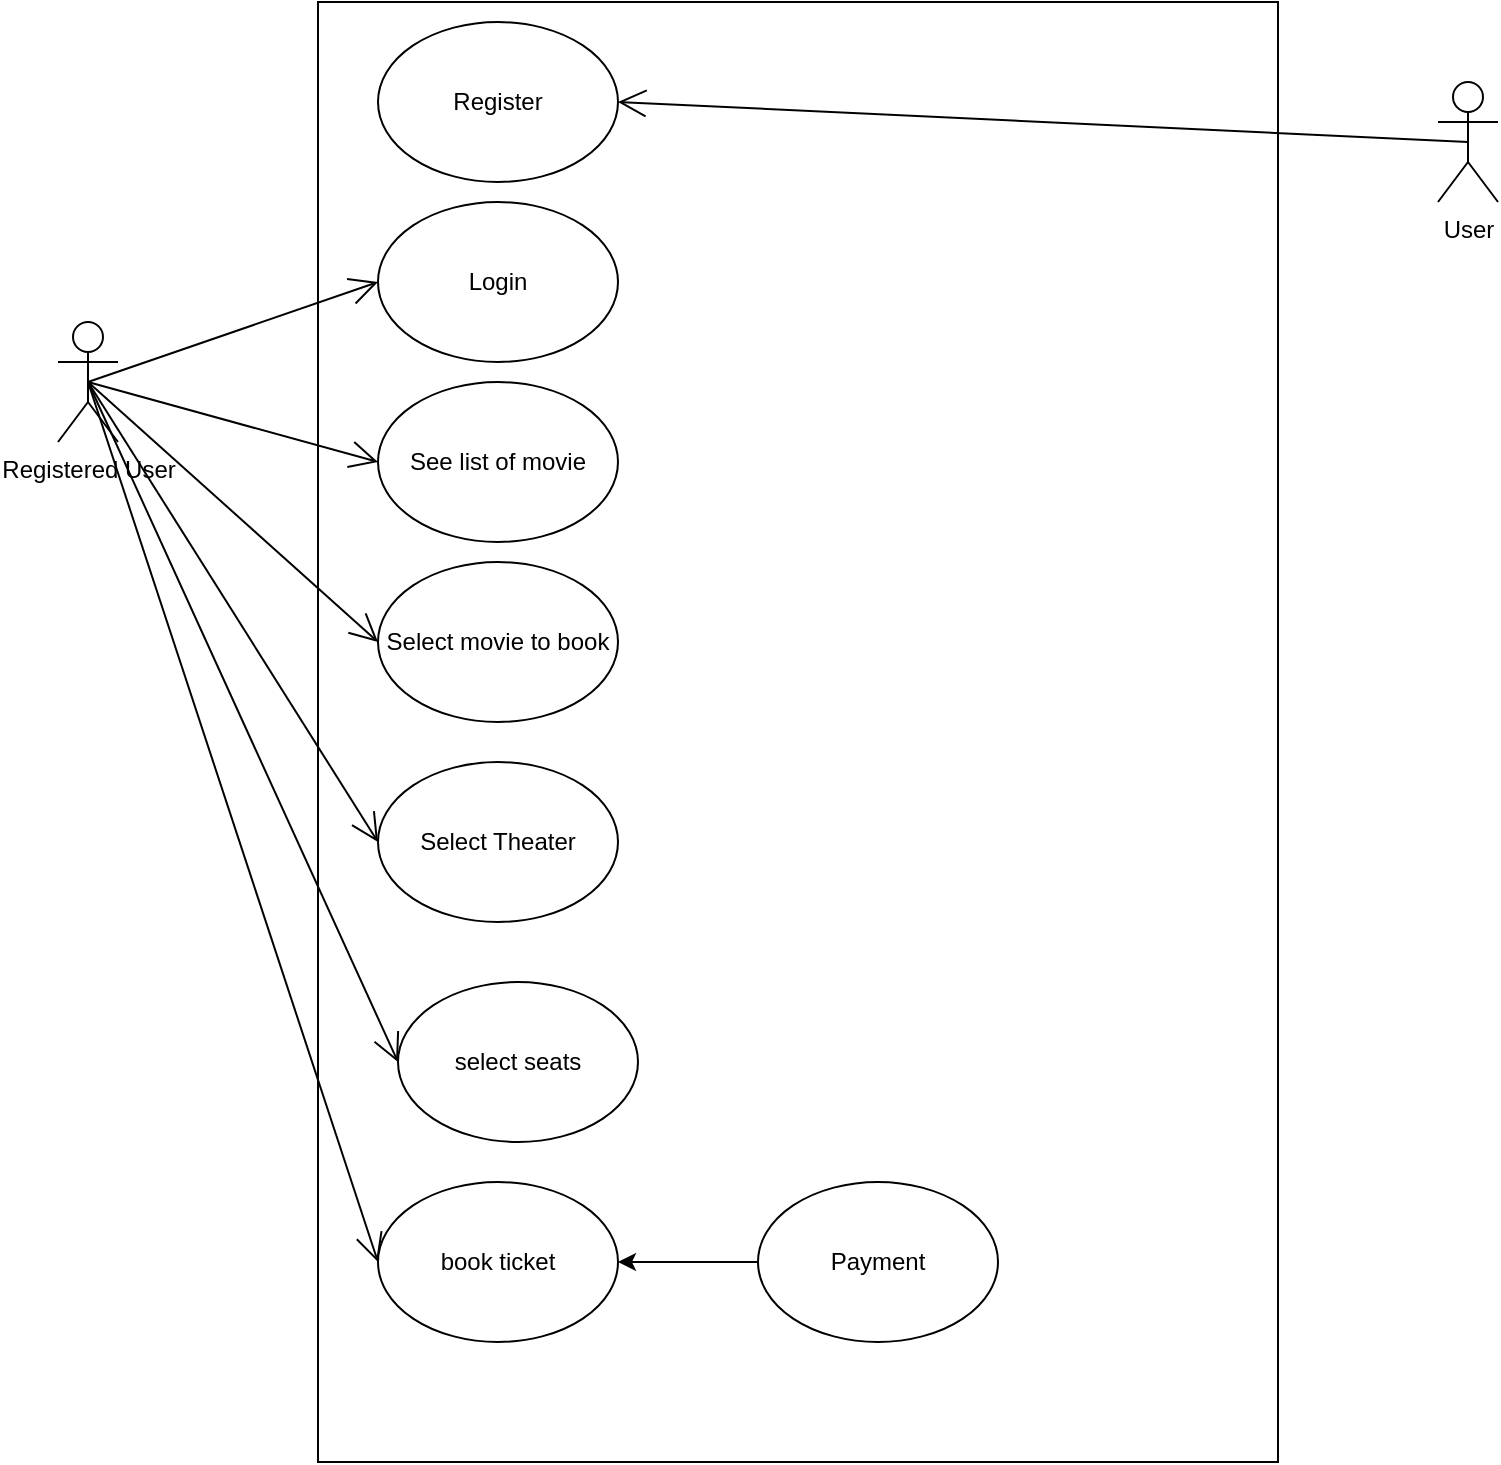 <mxfile version="21.6.8" type="github">
  <diagram name="Page-1" id="W7zRvsjR4GiCyr3jfNlZ">
    <mxGraphModel dx="1400" dy="772" grid="1" gridSize="10" guides="1" tooltips="1" connect="1" arrows="1" fold="1" page="1" pageScale="1" pageWidth="850" pageHeight="1100" math="0" shadow="0">
      <root>
        <mxCell id="0" />
        <mxCell id="1" parent="0" />
        <mxCell id="Fgwpi-INcm7t1XUqewll-1" value="Registered User&lt;br&gt;" style="shape=umlActor;verticalLabelPosition=bottom;verticalAlign=top;html=1;outlineConnect=0;" parent="1" vertex="1">
          <mxGeometry x="30" y="240" width="30" height="60" as="geometry" />
        </mxCell>
        <mxCell id="UWySLUBGz0pi6e120thc-1" value="" style="rounded=0;whiteSpace=wrap;html=1;" vertex="1" parent="1">
          <mxGeometry x="160" y="80" width="480" height="730" as="geometry" />
        </mxCell>
        <mxCell id="UWySLUBGz0pi6e120thc-2" value="Register" style="ellipse;whiteSpace=wrap;html=1;" vertex="1" parent="1">
          <mxGeometry x="190" y="90" width="120" height="80" as="geometry" />
        </mxCell>
        <mxCell id="UWySLUBGz0pi6e120thc-3" value="Login" style="ellipse;whiteSpace=wrap;html=1;" vertex="1" parent="1">
          <mxGeometry x="190" y="180" width="120" height="80" as="geometry" />
        </mxCell>
        <mxCell id="UWySLUBGz0pi6e120thc-4" value="See list of movie" style="ellipse;whiteSpace=wrap;html=1;" vertex="1" parent="1">
          <mxGeometry x="190" y="270" width="120" height="80" as="geometry" />
        </mxCell>
        <mxCell id="UWySLUBGz0pi6e120thc-5" value="Select movie to book" style="ellipse;whiteSpace=wrap;html=1;" vertex="1" parent="1">
          <mxGeometry x="190" y="360" width="120" height="80" as="geometry" />
        </mxCell>
        <mxCell id="UWySLUBGz0pi6e120thc-6" value="select seats" style="ellipse;whiteSpace=wrap;html=1;" vertex="1" parent="1">
          <mxGeometry x="200" y="570" width="120" height="80" as="geometry" />
        </mxCell>
        <mxCell id="UWySLUBGz0pi6e120thc-7" value="book ticket" style="ellipse;whiteSpace=wrap;html=1;" vertex="1" parent="1">
          <mxGeometry x="190" y="670" width="120" height="80" as="geometry" />
        </mxCell>
        <mxCell id="UWySLUBGz0pi6e120thc-10" value="" style="edgeStyle=orthogonalEdgeStyle;rounded=0;orthogonalLoop=1;jettySize=auto;html=1;" edge="1" parent="1" source="UWySLUBGz0pi6e120thc-8" target="UWySLUBGz0pi6e120thc-7">
          <mxGeometry relative="1" as="geometry" />
        </mxCell>
        <mxCell id="UWySLUBGz0pi6e120thc-8" value="Payment" style="ellipse;whiteSpace=wrap;html=1;" vertex="1" parent="1">
          <mxGeometry x="380" y="670" width="120" height="80" as="geometry" />
        </mxCell>
        <mxCell id="UWySLUBGz0pi6e120thc-21" value="" style="endArrow=open;endFill=1;endSize=12;html=1;rounded=0;exitX=0.5;exitY=0.5;exitDx=0;exitDy=0;exitPerimeter=0;entryX=0;entryY=0.5;entryDx=0;entryDy=0;" edge="1" parent="1" source="Fgwpi-INcm7t1XUqewll-1" target="UWySLUBGz0pi6e120thc-3">
          <mxGeometry width="160" relative="1" as="geometry">
            <mxPoint x="340" y="370" as="sourcePoint" />
            <mxPoint x="500" y="370" as="targetPoint" />
          </mxGeometry>
        </mxCell>
        <mxCell id="UWySLUBGz0pi6e120thc-23" value="" style="endArrow=open;endFill=1;endSize=12;html=1;rounded=0;exitX=0.5;exitY=0.5;exitDx=0;exitDy=0;exitPerimeter=0;entryX=0;entryY=0.5;entryDx=0;entryDy=0;" edge="1" parent="1" source="Fgwpi-INcm7t1XUqewll-1" target="UWySLUBGz0pi6e120thc-4">
          <mxGeometry width="160" relative="1" as="geometry">
            <mxPoint x="340" y="370" as="sourcePoint" />
            <mxPoint x="500" y="370" as="targetPoint" />
          </mxGeometry>
        </mxCell>
        <mxCell id="UWySLUBGz0pi6e120thc-24" value="" style="endArrow=open;endFill=1;endSize=12;html=1;rounded=0;exitX=0.5;exitY=0.5;exitDx=0;exitDy=0;exitPerimeter=0;entryX=0;entryY=0.5;entryDx=0;entryDy=0;" edge="1" parent="1" source="Fgwpi-INcm7t1XUqewll-1" target="UWySLUBGz0pi6e120thc-5">
          <mxGeometry width="160" relative="1" as="geometry">
            <mxPoint x="340" y="370" as="sourcePoint" />
            <mxPoint x="500" y="370" as="targetPoint" />
          </mxGeometry>
        </mxCell>
        <mxCell id="UWySLUBGz0pi6e120thc-25" value="" style="endArrow=open;endFill=1;endSize=12;html=1;rounded=0;exitX=0.5;exitY=0.5;exitDx=0;exitDy=0;exitPerimeter=0;entryX=0;entryY=0.5;entryDx=0;entryDy=0;" edge="1" parent="1" source="Fgwpi-INcm7t1XUqewll-1" target="UWySLUBGz0pi6e120thc-6">
          <mxGeometry width="160" relative="1" as="geometry">
            <mxPoint x="340" y="370" as="sourcePoint" />
            <mxPoint x="500" y="370" as="targetPoint" />
          </mxGeometry>
        </mxCell>
        <mxCell id="UWySLUBGz0pi6e120thc-26" value="" style="endArrow=open;endFill=1;endSize=12;html=1;rounded=0;exitX=0.5;exitY=0.5;exitDx=0;exitDy=0;exitPerimeter=0;entryX=0;entryY=0.5;entryDx=0;entryDy=0;" edge="1" parent="1" source="Fgwpi-INcm7t1XUqewll-1" target="UWySLUBGz0pi6e120thc-7">
          <mxGeometry width="160" relative="1" as="geometry">
            <mxPoint x="340" y="370" as="sourcePoint" />
            <mxPoint x="500" y="370" as="targetPoint" />
          </mxGeometry>
        </mxCell>
        <mxCell id="UWySLUBGz0pi6e120thc-27" value="Select Theater" style="ellipse;whiteSpace=wrap;html=1;" vertex="1" parent="1">
          <mxGeometry x="190" y="460" width="120" height="80" as="geometry" />
        </mxCell>
        <mxCell id="UWySLUBGz0pi6e120thc-28" value="" style="endArrow=open;endFill=1;endSize=12;html=1;rounded=0;exitX=0.5;exitY=0.5;exitDx=0;exitDy=0;exitPerimeter=0;entryX=0;entryY=0.5;entryDx=0;entryDy=0;" edge="1" parent="1" source="Fgwpi-INcm7t1XUqewll-1" target="UWySLUBGz0pi6e120thc-27">
          <mxGeometry width="160" relative="1" as="geometry">
            <mxPoint x="340" y="510" as="sourcePoint" />
            <mxPoint x="500" y="510" as="targetPoint" />
          </mxGeometry>
        </mxCell>
        <mxCell id="UWySLUBGz0pi6e120thc-29" value="User" style="shape=umlActor;verticalLabelPosition=bottom;verticalAlign=top;html=1;" vertex="1" parent="1">
          <mxGeometry x="720" y="120" width="30" height="60" as="geometry" />
        </mxCell>
        <mxCell id="UWySLUBGz0pi6e120thc-30" value="" style="endArrow=open;endFill=1;endSize=12;html=1;rounded=0;exitX=0.5;exitY=0.5;exitDx=0;exitDy=0;exitPerimeter=0;entryX=1;entryY=0.5;entryDx=0;entryDy=0;" edge="1" parent="1" source="UWySLUBGz0pi6e120thc-29" target="UWySLUBGz0pi6e120thc-2">
          <mxGeometry width="160" relative="1" as="geometry">
            <mxPoint x="210" y="320" as="sourcePoint" />
            <mxPoint x="360" y="320" as="targetPoint" />
          </mxGeometry>
        </mxCell>
      </root>
    </mxGraphModel>
  </diagram>
</mxfile>

